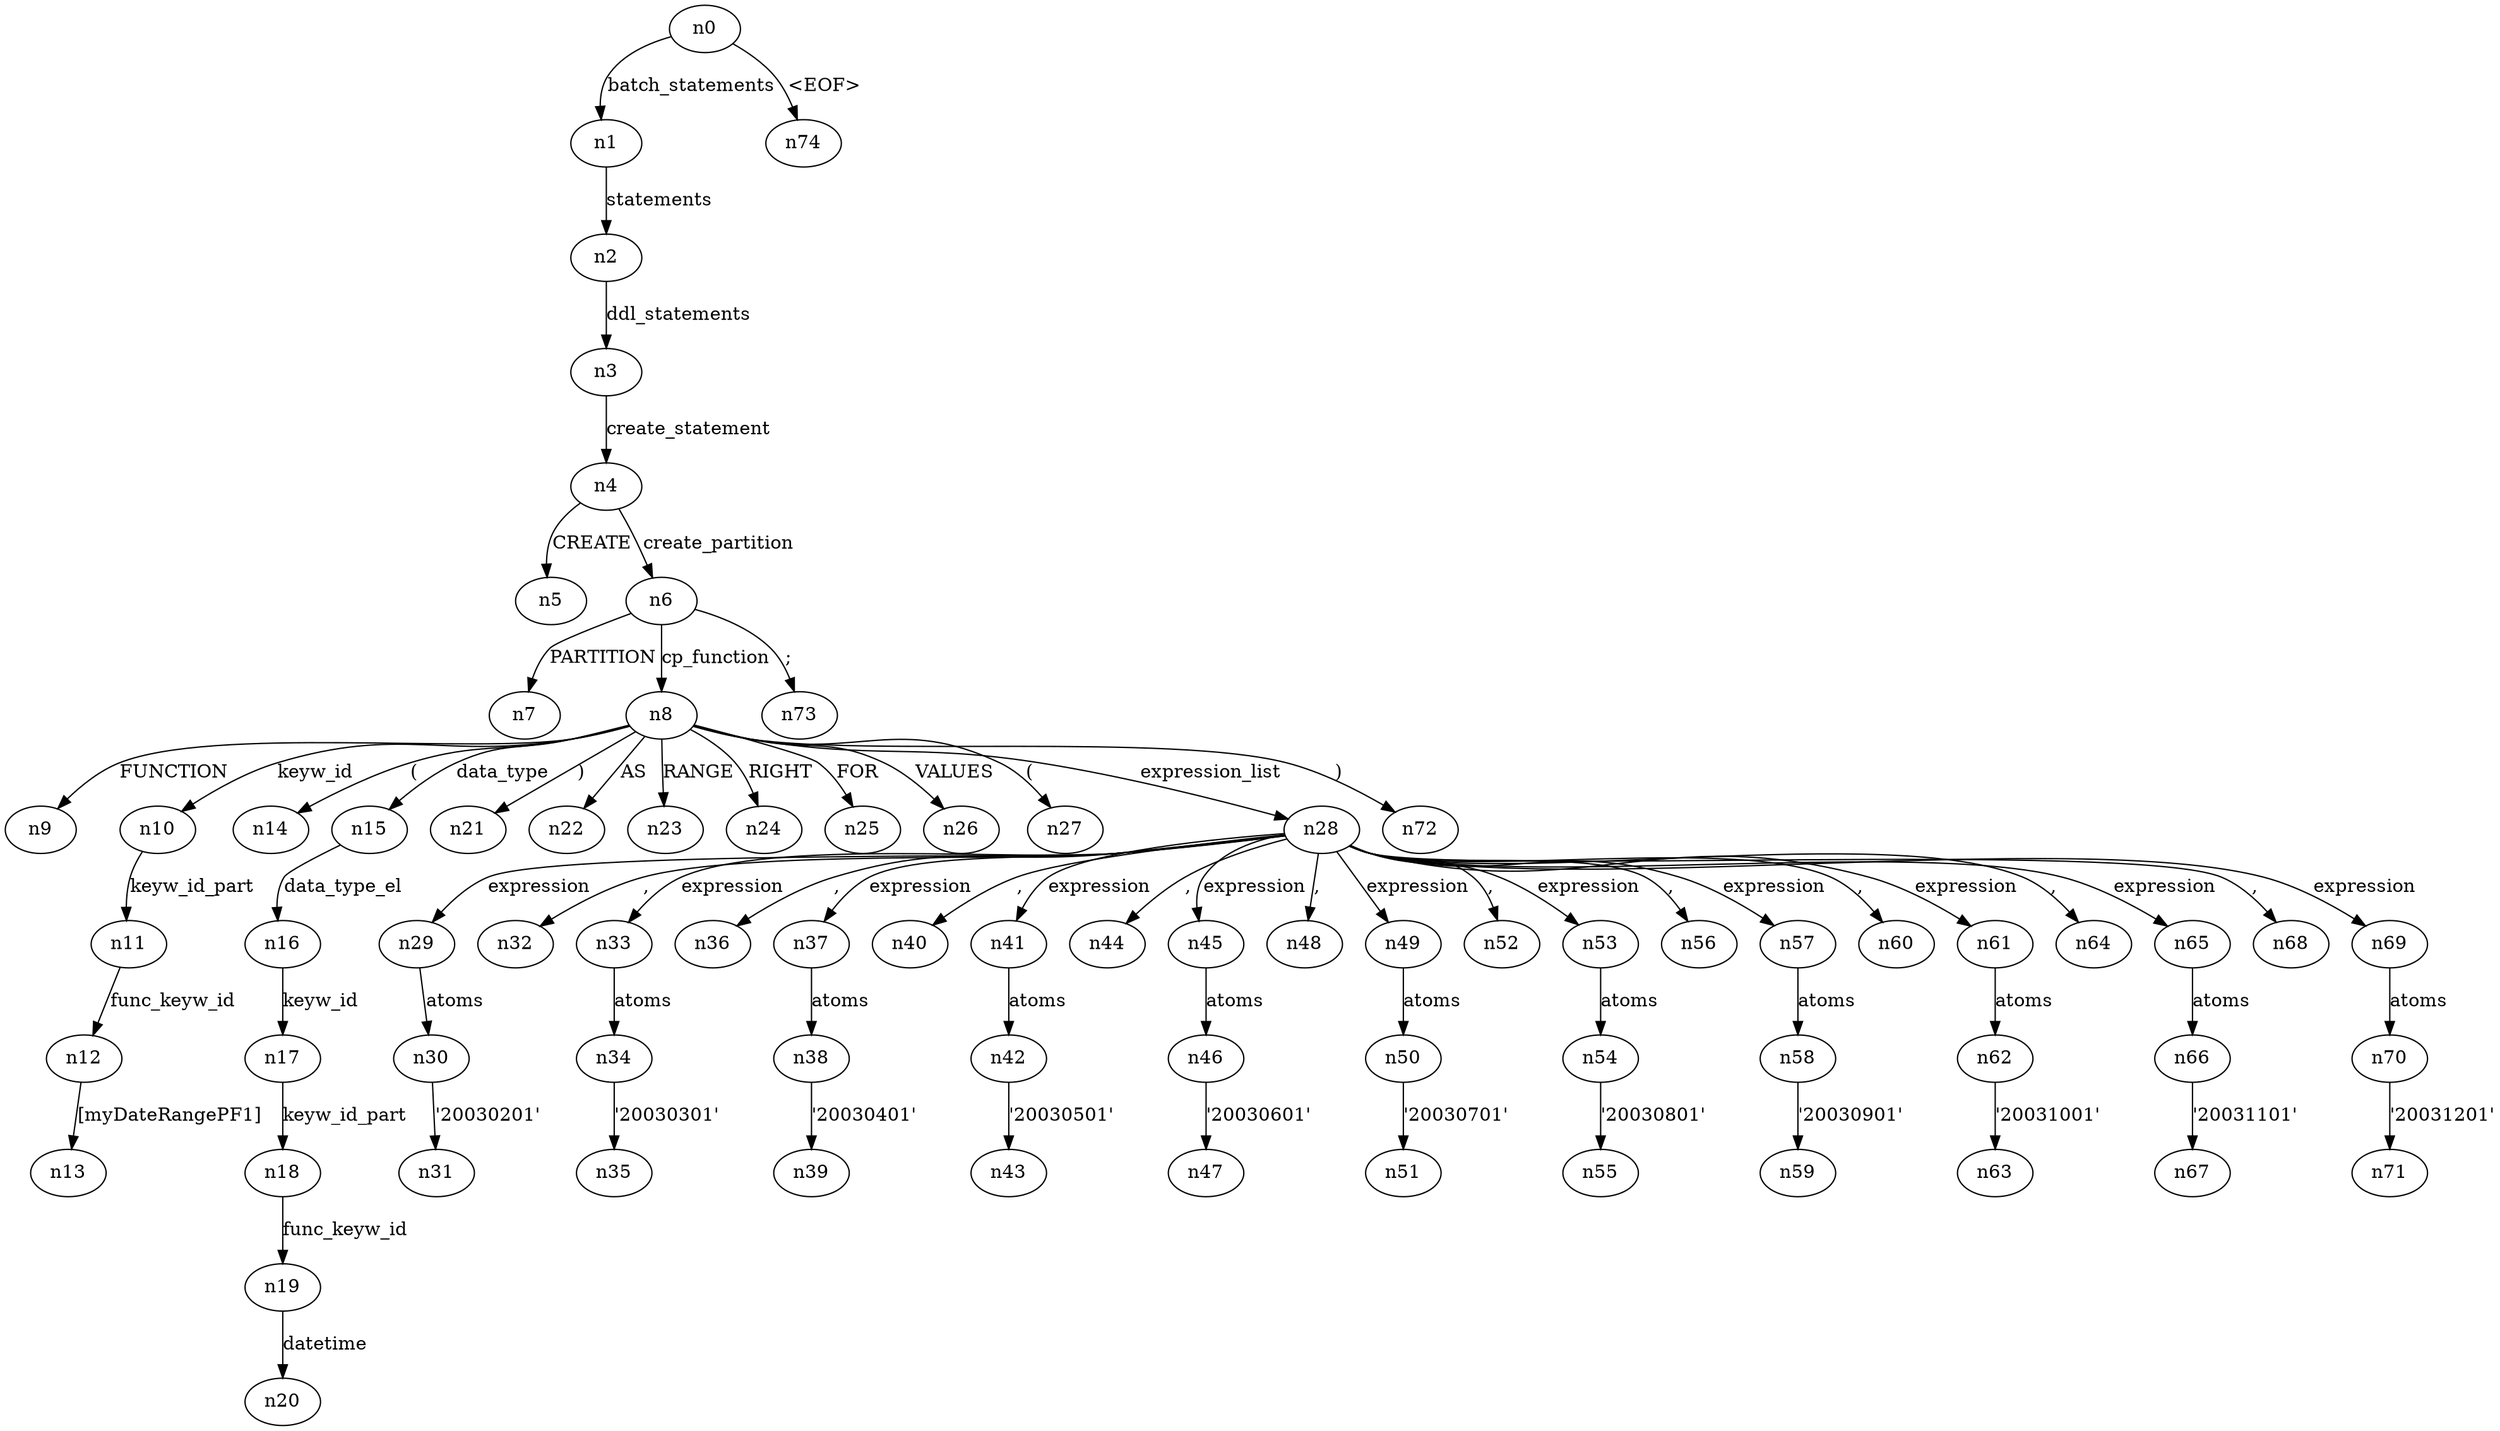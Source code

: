 digraph ParseTree {
  n0 -> n1 [label="batch_statements"];
  n1 -> n2 [label="statements"];
  n2 -> n3 [label="ddl_statements"];
  n3 -> n4 [label="create_statement"];
  n4 -> n5 [label="CREATE"];
  n4 -> n6 [label="create_partition"];
  n6 -> n7 [label="PARTITION"];
  n6 -> n8 [label="cp_function"];
  n8 -> n9 [label="FUNCTION"];
  n8 -> n10 [label="keyw_id"];
  n10 -> n11 [label="keyw_id_part"];
  n11 -> n12 [label="func_keyw_id"];
  n12 -> n13 [label="[myDateRangePF1]"];
  n8 -> n14 [label="("];
  n8 -> n15 [label="data_type"];
  n15 -> n16 [label="data_type_el"];
  n16 -> n17 [label="keyw_id"];
  n17 -> n18 [label="keyw_id_part"];
  n18 -> n19 [label="func_keyw_id"];
  n19 -> n20 [label="datetime"];
  n8 -> n21 [label=")"];
  n8 -> n22 [label="AS"];
  n8 -> n23 [label="RANGE"];
  n8 -> n24 [label="RIGHT"];
  n8 -> n25 [label="FOR"];
  n8 -> n26 [label="VALUES"];
  n8 -> n27 [label="("];
  n8 -> n28 [label="expression_list"];
  n28 -> n29 [label="expression"];
  n29 -> n30 [label="atoms"];
  n30 -> n31 [label="'20030201'"];
  n28 -> n32 [label=","];
  n28 -> n33 [label="expression"];
  n33 -> n34 [label="atoms"];
  n34 -> n35 [label="'20030301'"];
  n28 -> n36 [label=","];
  n28 -> n37 [label="expression"];
  n37 -> n38 [label="atoms"];
  n38 -> n39 [label="'20030401'"];
  n28 -> n40 [label=","];
  n28 -> n41 [label="expression"];
  n41 -> n42 [label="atoms"];
  n42 -> n43 [label="'20030501'"];
  n28 -> n44 [label=","];
  n28 -> n45 [label="expression"];
  n45 -> n46 [label="atoms"];
  n46 -> n47 [label="'20030601'"];
  n28 -> n48 [label=","];
  n28 -> n49 [label="expression"];
  n49 -> n50 [label="atoms"];
  n50 -> n51 [label="'20030701'"];
  n28 -> n52 [label=","];
  n28 -> n53 [label="expression"];
  n53 -> n54 [label="atoms"];
  n54 -> n55 [label="'20030801'"];
  n28 -> n56 [label=","];
  n28 -> n57 [label="expression"];
  n57 -> n58 [label="atoms"];
  n58 -> n59 [label="'20030901'"];
  n28 -> n60 [label=","];
  n28 -> n61 [label="expression"];
  n61 -> n62 [label="atoms"];
  n62 -> n63 [label="'20031001'"];
  n28 -> n64 [label=","];
  n28 -> n65 [label="expression"];
  n65 -> n66 [label="atoms"];
  n66 -> n67 [label="'20031101'"];
  n28 -> n68 [label=","];
  n28 -> n69 [label="expression"];
  n69 -> n70 [label="atoms"];
  n70 -> n71 [label="'20031201'"];
  n8 -> n72 [label=")"];
  n6 -> n73 [label=";"];
  n0 -> n74 [label="<EOF>"];
}
